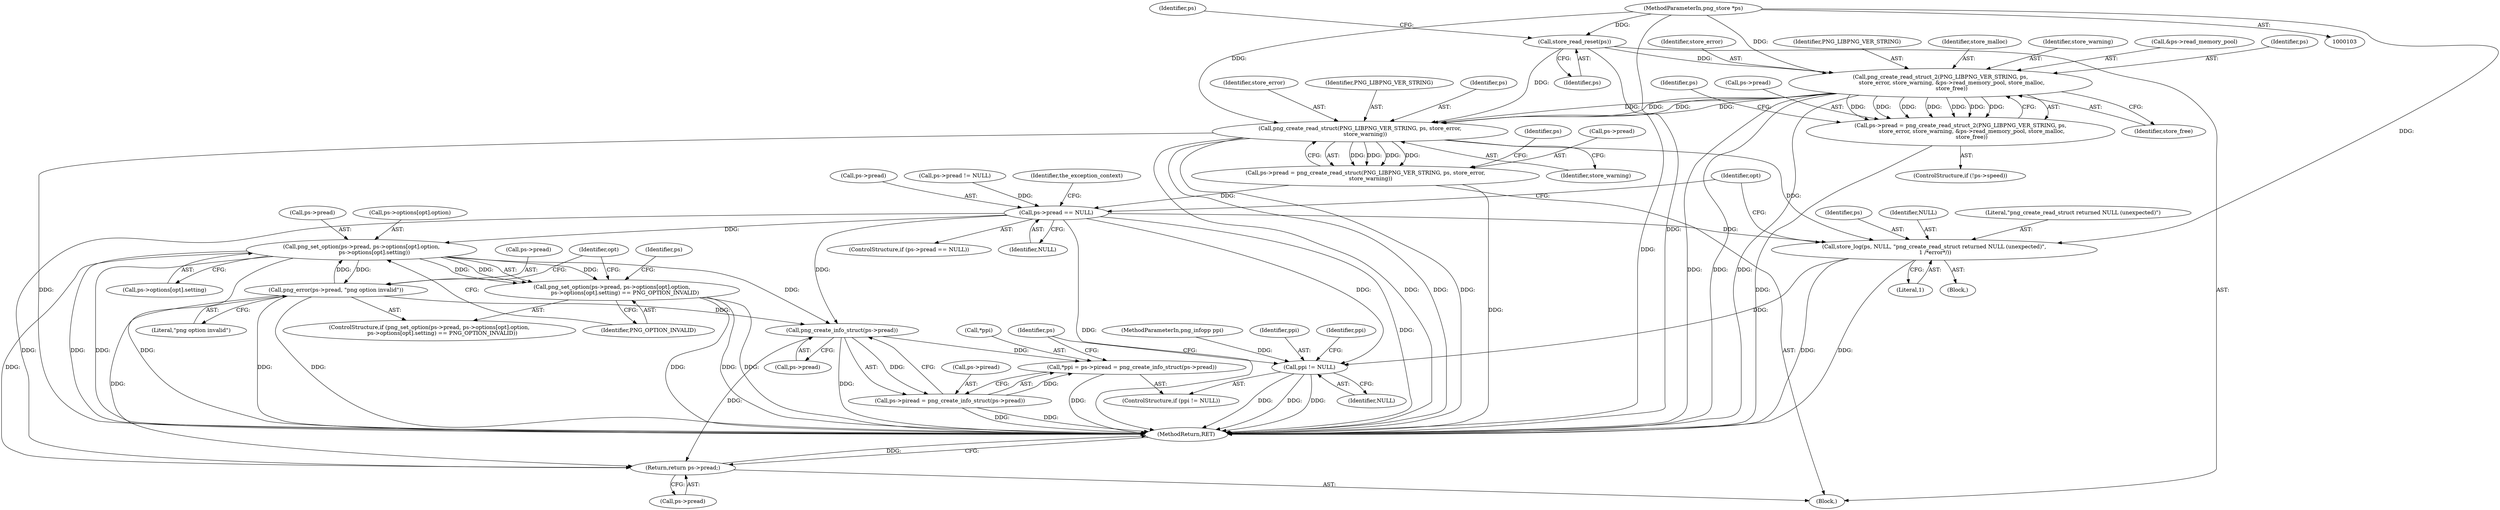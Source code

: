 digraph "0_Android_9d4853418ab2f754c2b63e091c29c5529b8b86ca_129@API" {
"1000130" [label="(Call,store_read_reset(ps))"];
"1000104" [label="(MethodParameterIn,png_store *ps)"];
"1000141" [label="(Call,png_create_read_struct_2(PNG_LIBPNG_VER_STRING, ps,\n             store_error, store_warning, &ps->read_memory_pool, store_malloc,\n             store_free))"];
"1000137" [label="(Call,ps->pread = png_create_read_struct_2(PNG_LIBPNG_VER_STRING, ps,\n             store_error, store_warning, &ps->read_memory_pool, store_malloc,\n             store_free))"];
"1000157" [label="(Call,png_create_read_struct(PNG_LIBPNG_VER_STRING, ps, store_error,\n      store_warning))"];
"1000153" [label="(Call,ps->pread = png_create_read_struct(PNG_LIBPNG_VER_STRING, ps, store_error,\n      store_warning))"];
"1000163" [label="(Call,ps->pread == NULL)"];
"1000176" [label="(Call,store_log(ps, NULL, \"png_create_read_struct returned NULL (unexpected)\",\n 1 /*error*/))"];
"1000223" [label="(Call,ppi != NULL)"];
"1000197" [label="(Call,png_set_option(ps->pread, ps->options[opt].option,\n               ps->options[opt].setting))"];
"1000196" [label="(Call,png_set_option(ps->pread, ps->options[opt].option,\n               ps->options[opt].setting) == PNG_OPTION_INVALID)"];
"1000216" [label="(Call,png_error(ps->pread, \"png option invalid\"))"];
"1000233" [label="(Call,png_create_info_struct(ps->pread))"];
"1000226" [label="(Call,*ppi = ps->piread = png_create_info_struct(ps->pread))"];
"1000229" [label="(Call,ps->piread = png_create_info_struct(ps->pread))"];
"1000237" [label="(Return,return ps->pread;)"];
"1000157" [label="(Call,png_create_read_struct(PNG_LIBPNG_VER_STRING, ps, store_error,\n      store_warning))"];
"1000226" [label="(Call,*ppi = ps->piread = png_create_info_struct(ps->pread))"];
"1000154" [label="(Call,ps->pread)"];
"1000195" [label="(ControlStructure,if (png_set_option(ps->pread, ps->options[opt].option,\n               ps->options[opt].setting) == PNG_OPTION_INVALID))"];
"1000228" [label="(Identifier,ppi)"];
"1000141" [label="(Call,png_create_read_struct_2(PNG_LIBPNG_VER_STRING, ps,\n             store_error, store_warning, &ps->read_memory_pool, store_malloc,\n             store_free))"];
"1000180" [label="(Literal,1)"];
"1000162" [label="(ControlStructure,if (ps->pread == NULL))"];
"1000142" [label="(Identifier,PNG_LIBPNG_VER_STRING)"];
"1000138" [label="(Call,ps->pread)"];
"1000237" [label="(Return,return ps->pread;)"];
"1000105" [label="(MethodParameterIn,png_infopp ppi)"];
"1000153" [label="(Call,ps->pread = png_create_read_struct(PNG_LIBPNG_VER_STRING, ps, store_error,\n      store_warning))"];
"1000108" [label="(Block,)"];
"1000168" [label="(Block,)"];
"1000163" [label="(Call,ps->pread == NULL)"];
"1000227" [label="(Call,*ppi)"];
"1000155" [label="(Identifier,ps)"];
"1000186" [label="(Identifier,opt)"];
"1000161" [label="(Identifier,store_warning)"];
"1000135" [label="(Identifier,ps)"];
"1000176" [label="(Call,store_log(ps, NULL, \"png_create_read_struct returned NULL (unexpected)\",\n 1 /*error*/))"];
"1000177" [label="(Identifier,ps)"];
"1000150" [label="(Identifier,store_malloc)"];
"1000223" [label="(Call,ppi != NULL)"];
"1000151" [label="(Identifier,store_free)"];
"1000216" [label="(Call,png_error(ps->pread, \"png option invalid\"))"];
"1000164" [label="(Call,ps->pread)"];
"1000233" [label="(Call,png_create_info_struct(ps->pread))"];
"1000239" [label="(Identifier,ps)"];
"1000160" [label="(Identifier,store_error)"];
"1000165" [label="(Identifier,ps)"];
"1000131" [label="(Identifier,ps)"];
"1000222" [label="(ControlStructure,if (ppi != NULL))"];
"1000198" [label="(Call,ps->pread)"];
"1000229" [label="(Call,ps->piread = png_create_info_struct(ps->pread))"];
"1000230" [label="(Call,ps->piread)"];
"1000197" [label="(Call,png_set_option(ps->pread, ps->options[opt].option,\n               ps->options[opt].setting))"];
"1000145" [label="(Identifier,store_warning)"];
"1000220" [label="(Literal,\"png option invalid\")"];
"1000104" [label="(MethodParameterIn,png_store *ps)"];
"1000238" [label="(Call,ps->pread)"];
"1000196" [label="(Call,png_set_option(ps->pread, ps->options[opt].option,\n               ps->options[opt].setting) == PNG_OPTION_INVALID)"];
"1000225" [label="(Identifier,NULL)"];
"1000178" [label="(Identifier,NULL)"];
"1000132" [label="(ControlStructure,if (!ps->speed))"];
"1000241" [label="(MethodReturn,RET)"];
"1000158" [label="(Identifier,PNG_LIBPNG_VER_STRING)"];
"1000201" [label="(Call,ps->options[opt].option)"];
"1000120" [label="(Call,ps->pread != NULL)"];
"1000167" [label="(Identifier,NULL)"];
"1000137" [label="(Call,ps->pread = png_create_read_struct_2(PNG_LIBPNG_VER_STRING, ps,\n             store_error, store_warning, &ps->read_memory_pool, store_malloc,\n             store_free))"];
"1000217" [label="(Call,ps->pread)"];
"1000234" [label="(Call,ps->pread)"];
"1000224" [label="(Identifier,ppi)"];
"1000146" [label="(Call,&ps->read_memory_pool)"];
"1000171" [label="(Identifier,the_exception_context)"];
"1000130" [label="(Call,store_read_reset(ps))"];
"1000159" [label="(Identifier,ps)"];
"1000143" [label="(Identifier,ps)"];
"1000208" [label="(Call,ps->options[opt].setting)"];
"1000218" [label="(Identifier,ps)"];
"1000194" [label="(Identifier,opt)"];
"1000179" [label="(Literal,\"png_create_read_struct returned NULL (unexpected)\")"];
"1000215" [label="(Identifier,PNG_OPTION_INVALID)"];
"1000144" [label="(Identifier,store_error)"];
"1000130" -> "1000108"  [label="AST: "];
"1000130" -> "1000131"  [label="CFG: "];
"1000131" -> "1000130"  [label="AST: "];
"1000135" -> "1000130"  [label="CFG: "];
"1000130" -> "1000241"  [label="DDG: "];
"1000104" -> "1000130"  [label="DDG: "];
"1000130" -> "1000141"  [label="DDG: "];
"1000130" -> "1000157"  [label="DDG: "];
"1000104" -> "1000103"  [label="AST: "];
"1000104" -> "1000241"  [label="DDG: "];
"1000104" -> "1000141"  [label="DDG: "];
"1000104" -> "1000157"  [label="DDG: "];
"1000104" -> "1000176"  [label="DDG: "];
"1000141" -> "1000137"  [label="AST: "];
"1000141" -> "1000151"  [label="CFG: "];
"1000142" -> "1000141"  [label="AST: "];
"1000143" -> "1000141"  [label="AST: "];
"1000144" -> "1000141"  [label="AST: "];
"1000145" -> "1000141"  [label="AST: "];
"1000146" -> "1000141"  [label="AST: "];
"1000150" -> "1000141"  [label="AST: "];
"1000151" -> "1000141"  [label="AST: "];
"1000137" -> "1000141"  [label="CFG: "];
"1000141" -> "1000241"  [label="DDG: "];
"1000141" -> "1000241"  [label="DDG: "];
"1000141" -> "1000241"  [label="DDG: "];
"1000141" -> "1000137"  [label="DDG: "];
"1000141" -> "1000137"  [label="DDG: "];
"1000141" -> "1000137"  [label="DDG: "];
"1000141" -> "1000137"  [label="DDG: "];
"1000141" -> "1000137"  [label="DDG: "];
"1000141" -> "1000137"  [label="DDG: "];
"1000141" -> "1000137"  [label="DDG: "];
"1000141" -> "1000157"  [label="DDG: "];
"1000141" -> "1000157"  [label="DDG: "];
"1000141" -> "1000157"  [label="DDG: "];
"1000141" -> "1000157"  [label="DDG: "];
"1000137" -> "1000132"  [label="AST: "];
"1000138" -> "1000137"  [label="AST: "];
"1000155" -> "1000137"  [label="CFG: "];
"1000137" -> "1000241"  [label="DDG: "];
"1000157" -> "1000153"  [label="AST: "];
"1000157" -> "1000161"  [label="CFG: "];
"1000158" -> "1000157"  [label="AST: "];
"1000159" -> "1000157"  [label="AST: "];
"1000160" -> "1000157"  [label="AST: "];
"1000161" -> "1000157"  [label="AST: "];
"1000153" -> "1000157"  [label="CFG: "];
"1000157" -> "1000241"  [label="DDG: "];
"1000157" -> "1000241"  [label="DDG: "];
"1000157" -> "1000241"  [label="DDG: "];
"1000157" -> "1000241"  [label="DDG: "];
"1000157" -> "1000153"  [label="DDG: "];
"1000157" -> "1000153"  [label="DDG: "];
"1000157" -> "1000153"  [label="DDG: "];
"1000157" -> "1000153"  [label="DDG: "];
"1000157" -> "1000176"  [label="DDG: "];
"1000153" -> "1000108"  [label="AST: "];
"1000154" -> "1000153"  [label="AST: "];
"1000165" -> "1000153"  [label="CFG: "];
"1000153" -> "1000241"  [label="DDG: "];
"1000153" -> "1000163"  [label="DDG: "];
"1000163" -> "1000162"  [label="AST: "];
"1000163" -> "1000167"  [label="CFG: "];
"1000164" -> "1000163"  [label="AST: "];
"1000167" -> "1000163"  [label="AST: "];
"1000171" -> "1000163"  [label="CFG: "];
"1000186" -> "1000163"  [label="CFG: "];
"1000163" -> "1000241"  [label="DDG: "];
"1000163" -> "1000241"  [label="DDG: "];
"1000120" -> "1000163"  [label="DDG: "];
"1000163" -> "1000176"  [label="DDG: "];
"1000163" -> "1000197"  [label="DDG: "];
"1000163" -> "1000223"  [label="DDG: "];
"1000163" -> "1000233"  [label="DDG: "];
"1000163" -> "1000237"  [label="DDG: "];
"1000176" -> "1000168"  [label="AST: "];
"1000176" -> "1000180"  [label="CFG: "];
"1000177" -> "1000176"  [label="AST: "];
"1000178" -> "1000176"  [label="AST: "];
"1000179" -> "1000176"  [label="AST: "];
"1000180" -> "1000176"  [label="AST: "];
"1000186" -> "1000176"  [label="CFG: "];
"1000176" -> "1000241"  [label="DDG: "];
"1000176" -> "1000241"  [label="DDG: "];
"1000176" -> "1000223"  [label="DDG: "];
"1000223" -> "1000222"  [label="AST: "];
"1000223" -> "1000225"  [label="CFG: "];
"1000224" -> "1000223"  [label="AST: "];
"1000225" -> "1000223"  [label="AST: "];
"1000228" -> "1000223"  [label="CFG: "];
"1000239" -> "1000223"  [label="CFG: "];
"1000223" -> "1000241"  [label="DDG: "];
"1000223" -> "1000241"  [label="DDG: "];
"1000223" -> "1000241"  [label="DDG: "];
"1000105" -> "1000223"  [label="DDG: "];
"1000197" -> "1000196"  [label="AST: "];
"1000197" -> "1000208"  [label="CFG: "];
"1000198" -> "1000197"  [label="AST: "];
"1000201" -> "1000197"  [label="AST: "];
"1000208" -> "1000197"  [label="AST: "];
"1000215" -> "1000197"  [label="CFG: "];
"1000197" -> "1000241"  [label="DDG: "];
"1000197" -> "1000241"  [label="DDG: "];
"1000197" -> "1000241"  [label="DDG: "];
"1000197" -> "1000196"  [label="DDG: "];
"1000197" -> "1000196"  [label="DDG: "];
"1000197" -> "1000196"  [label="DDG: "];
"1000216" -> "1000197"  [label="DDG: "];
"1000197" -> "1000216"  [label="DDG: "];
"1000197" -> "1000233"  [label="DDG: "];
"1000197" -> "1000237"  [label="DDG: "];
"1000196" -> "1000195"  [label="AST: "];
"1000196" -> "1000215"  [label="CFG: "];
"1000215" -> "1000196"  [label="AST: "];
"1000218" -> "1000196"  [label="CFG: "];
"1000194" -> "1000196"  [label="CFG: "];
"1000196" -> "1000241"  [label="DDG: "];
"1000196" -> "1000241"  [label="DDG: "];
"1000196" -> "1000241"  [label="DDG: "];
"1000216" -> "1000195"  [label="AST: "];
"1000216" -> "1000220"  [label="CFG: "];
"1000217" -> "1000216"  [label="AST: "];
"1000220" -> "1000216"  [label="AST: "];
"1000194" -> "1000216"  [label="CFG: "];
"1000216" -> "1000241"  [label="DDG: "];
"1000216" -> "1000241"  [label="DDG: "];
"1000216" -> "1000233"  [label="DDG: "];
"1000216" -> "1000237"  [label="DDG: "];
"1000233" -> "1000229"  [label="AST: "];
"1000233" -> "1000234"  [label="CFG: "];
"1000234" -> "1000233"  [label="AST: "];
"1000229" -> "1000233"  [label="CFG: "];
"1000233" -> "1000241"  [label="DDG: "];
"1000233" -> "1000226"  [label="DDG: "];
"1000233" -> "1000229"  [label="DDG: "];
"1000233" -> "1000237"  [label="DDG: "];
"1000226" -> "1000222"  [label="AST: "];
"1000226" -> "1000229"  [label="CFG: "];
"1000227" -> "1000226"  [label="AST: "];
"1000229" -> "1000226"  [label="AST: "];
"1000239" -> "1000226"  [label="CFG: "];
"1000226" -> "1000241"  [label="DDG: "];
"1000229" -> "1000226"  [label="DDG: "];
"1000230" -> "1000229"  [label="AST: "];
"1000229" -> "1000241"  [label="DDG: "];
"1000229" -> "1000241"  [label="DDG: "];
"1000237" -> "1000108"  [label="AST: "];
"1000237" -> "1000238"  [label="CFG: "];
"1000238" -> "1000237"  [label="AST: "];
"1000241" -> "1000237"  [label="CFG: "];
"1000237" -> "1000241"  [label="DDG: "];
}
